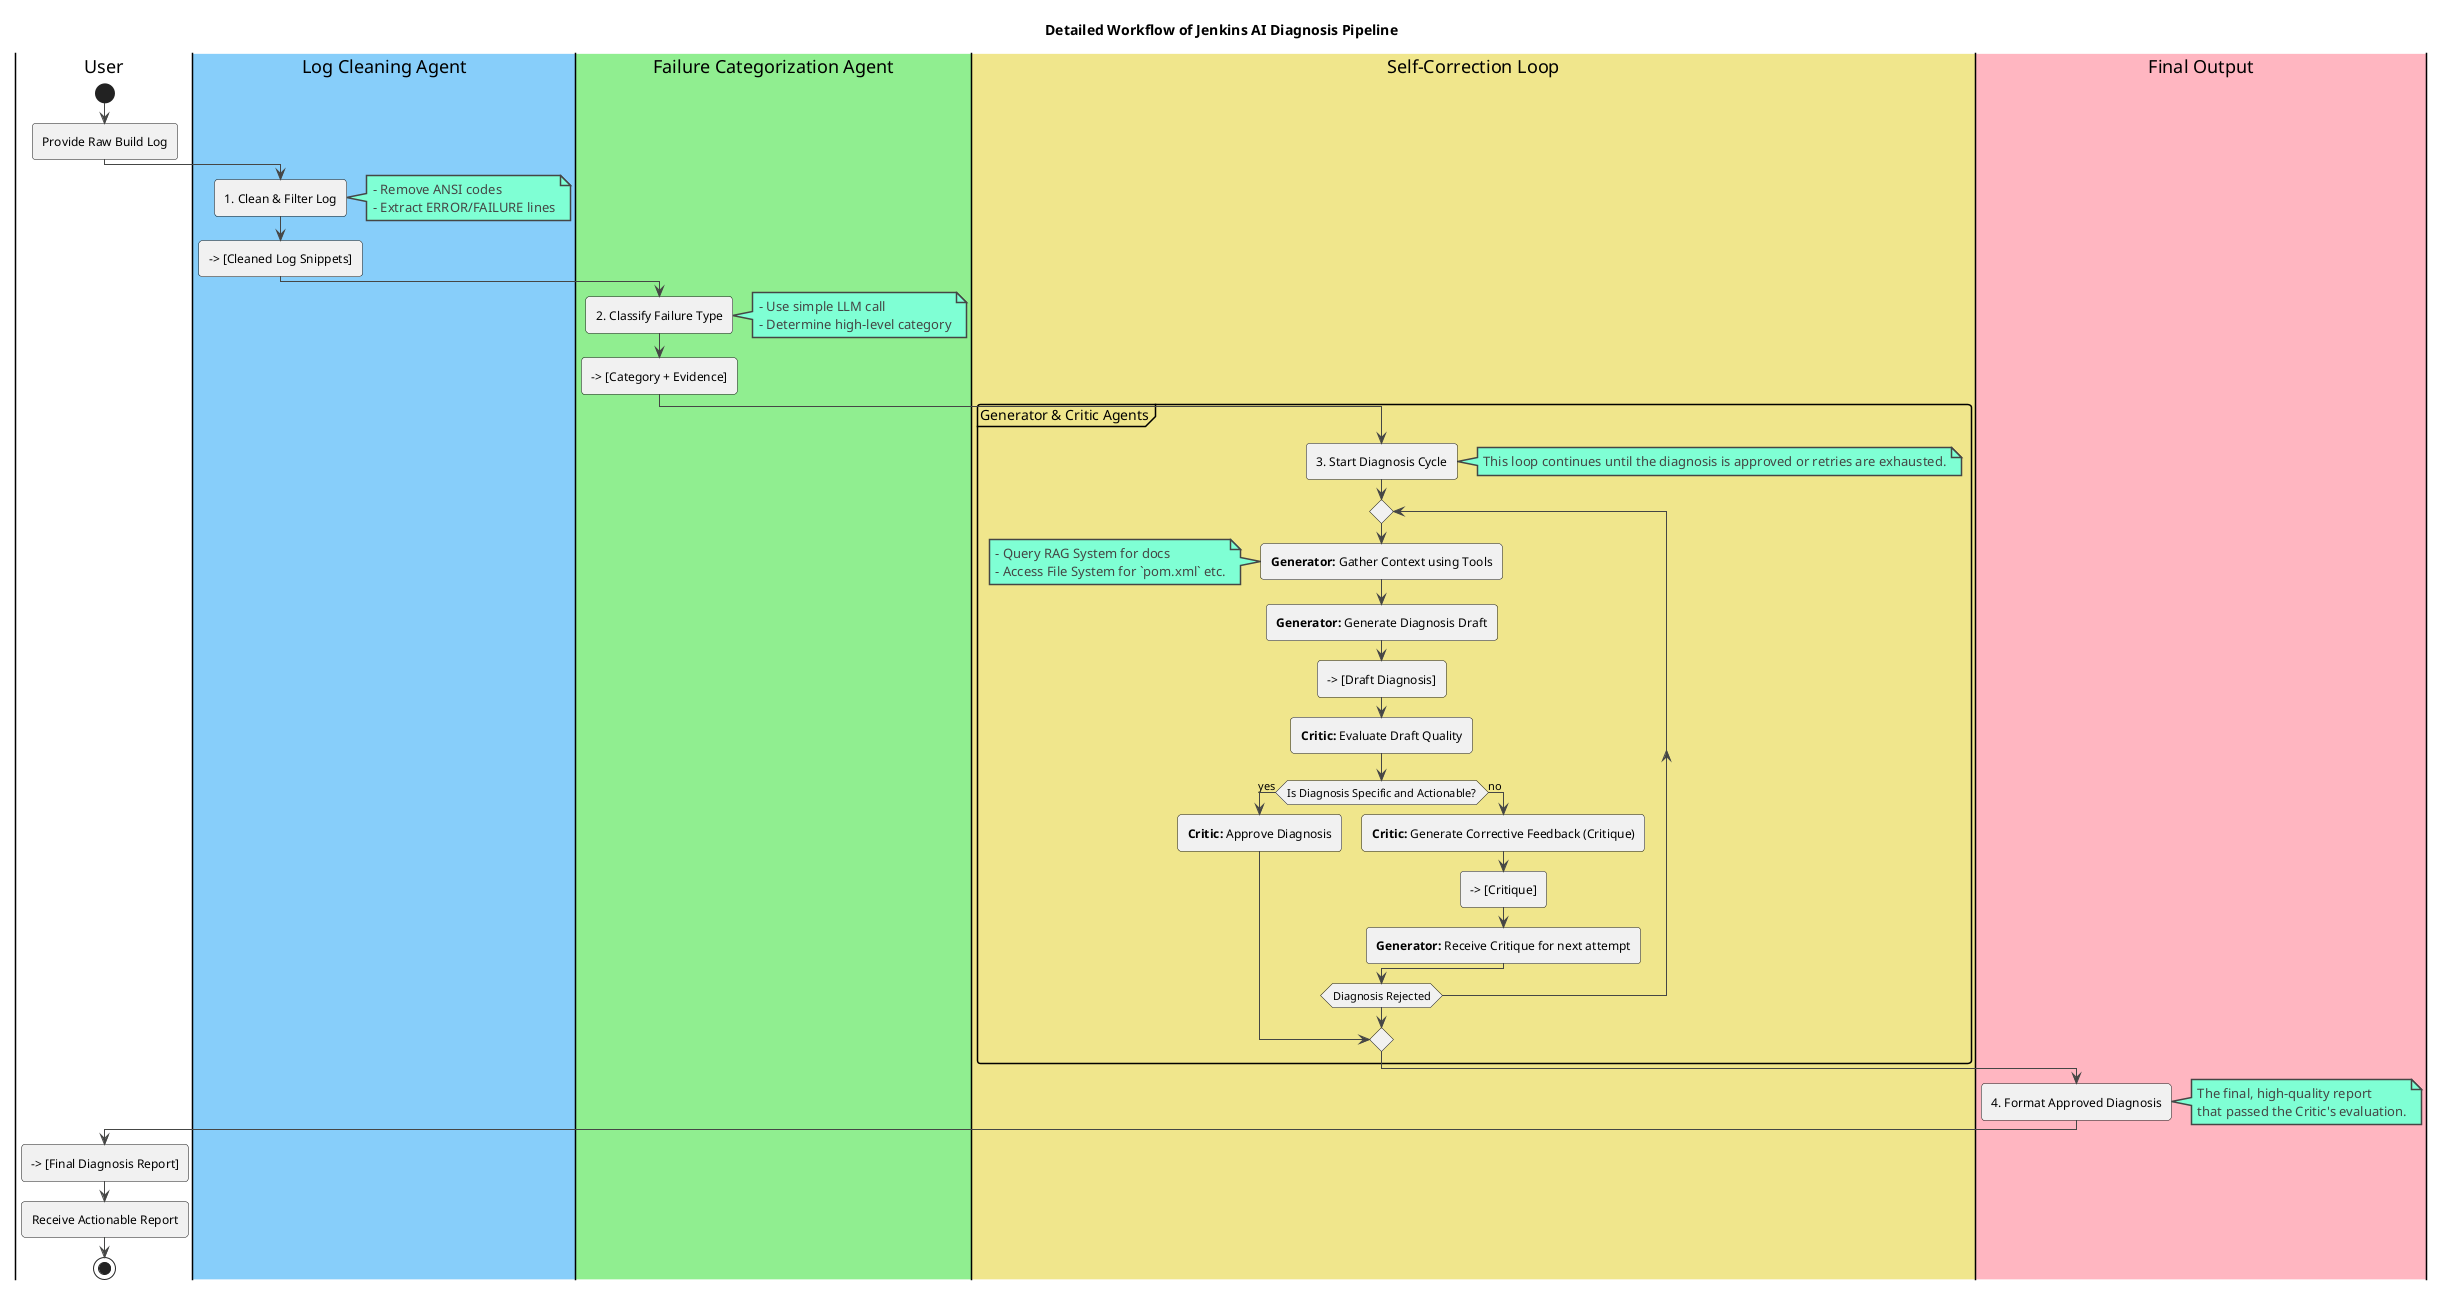 @startuml
!theme vibrant

title Detailed Workflow of Jenkins AI Diagnosis Pipeline

|User|
start
:Provide Raw Build Log;

|#LightSkyBlue|Log Cleaning Agent|
:1. Clean & Filter Log;
note right
  - Remove ANSI codes
  - Extract ERROR/FAILURE lines
end note
--> [Cleaned Log Snippets]

|#LightGreen|Failure Categorization Agent|
:2. Classify Failure Type;
note right
  - Use simple LLM call
  - Determine high-level category
end note
--> [Category + Evidence]

|#Khaki|Self-Correction Loop|
partition "Generator & Critic Agents" {
    :3. Start Diagnosis Cycle;
    note right: This loop continues until the diagnosis is approved or retries are exhausted.

    repeat
        :<b>Generator:</b> Gather Context using Tools;
        note left
          - Query RAG System for docs
          - Access File System for `pom.xml` etc.
        end note

        :<b>Generator:</b> Generate Diagnosis Draft;
        --> [Draft Diagnosis]

        :<b>Critic:</b> Evaluate Draft Quality;

        if (Is Diagnosis Specific and Actionable?) then (yes)
            :<b>Critic:</b> Approve Diagnosis;
            break
        else (no)
            :<b>Critic:</b> Generate Corrective Feedback (Critique);
            --> [Critique]
            :<b>Generator:</b> Receive Critique for next attempt;
        endif
    repeat while (Diagnosis Rejected)

}

|#LightPink|Final Output|
:4. Format Approved Diagnosis;
note right
  The final, high-quality report
  that passed the Critic's evaluation.
end note

|User|
--> [Final Diagnosis Report]
:Receive Actionable Report;
stop

@enduml